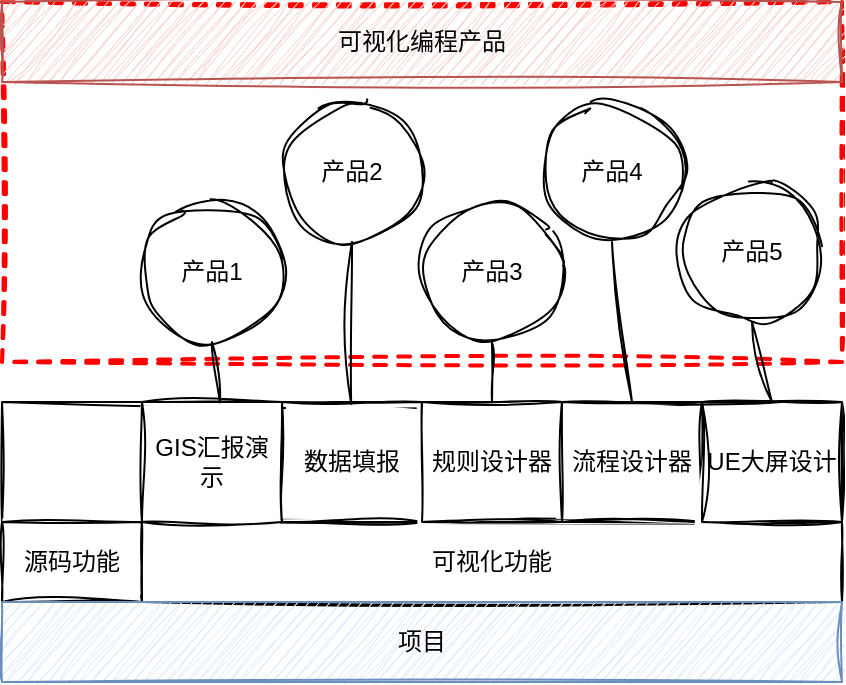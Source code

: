 <mxfile version="24.0.7" type="github">
  <diagram name="第 1 页" id="LhYoBNnIXYvUIdakrXG9">
    <mxGraphModel dx="1434" dy="790" grid="1" gridSize="10" guides="1" tooltips="1" connect="1" arrows="1" fold="1" page="1" pageScale="1" pageWidth="827" pageHeight="1169" math="0" shadow="0">
      <root>
        <mxCell id="0" />
        <mxCell id="1" parent="0" />
        <mxCell id="S3Cx6Kd6TKJNvWLihpOH-23" value="" style="rounded=0;whiteSpace=wrap;html=1;dashed=1;strokeWidth=2;strokeColor=#FF0000;fillColor=none;sketch=1;curveFitting=1;jiggle=2;" vertex="1" parent="1">
          <mxGeometry x="160" y="260" width="420" height="180" as="geometry" />
        </mxCell>
        <mxCell id="S3Cx6Kd6TKJNvWLihpOH-24" value="可视化编程产品" style="rounded=0;whiteSpace=wrap;html=1;strokeColor=#b85450;fillColor=#f8cecc;sketch=1;curveFitting=1;jiggle=2;" vertex="1" parent="1">
          <mxGeometry x="160" y="260" width="420" height="40" as="geometry" />
        </mxCell>
        <mxCell id="S3Cx6Kd6TKJNvWLihpOH-2" value="" style="rounded=0;whiteSpace=wrap;html=1;sketch=1;curveFitting=1;jiggle=2;" vertex="1" parent="1">
          <mxGeometry x="160" y="460" width="420" height="60" as="geometry" />
        </mxCell>
        <mxCell id="S3Cx6Kd6TKJNvWLihpOH-3" value="可视化功能" style="rounded=0;whiteSpace=wrap;html=1;sketch=1;curveFitting=1;jiggle=2;" vertex="1" parent="1">
          <mxGeometry x="230" y="520" width="350" height="40" as="geometry" />
        </mxCell>
        <mxCell id="S3Cx6Kd6TKJNvWLihpOH-5" value="GIS汇报演示" style="rounded=0;whiteSpace=wrap;html=1;sketch=1;curveFitting=1;jiggle=2;" vertex="1" parent="1">
          <mxGeometry x="230" y="460" width="70" height="60" as="geometry" />
        </mxCell>
        <mxCell id="S3Cx6Kd6TKJNvWLihpOH-6" value="数据填报" style="rounded=0;whiteSpace=wrap;html=1;sketch=1;curveFitting=1;jiggle=2;" vertex="1" parent="1">
          <mxGeometry x="300" y="460" width="70" height="60" as="geometry" />
        </mxCell>
        <mxCell id="S3Cx6Kd6TKJNvWLihpOH-7" value="规则设计器" style="rounded=0;whiteSpace=wrap;html=1;sketch=1;curveFitting=1;jiggle=2;" vertex="1" parent="1">
          <mxGeometry x="370" y="460" width="70" height="60" as="geometry" />
        </mxCell>
        <mxCell id="S3Cx6Kd6TKJNvWLihpOH-8" value="流程设计器" style="rounded=0;whiteSpace=wrap;html=1;sketch=1;curveFitting=1;jiggle=2;" vertex="1" parent="1">
          <mxGeometry x="440" y="460" width="70" height="60" as="geometry" />
        </mxCell>
        <mxCell id="S3Cx6Kd6TKJNvWLihpOH-9" value="UE大屏设计" style="rounded=0;whiteSpace=wrap;html=1;sketch=1;curveFitting=1;jiggle=2;" vertex="1" parent="1">
          <mxGeometry x="510" y="460" width="70" height="60" as="geometry" />
        </mxCell>
        <mxCell id="S3Cx6Kd6TKJNvWLihpOH-10" value="源码功能" style="rounded=0;whiteSpace=wrap;html=1;sketch=1;curveFitting=1;jiggle=2;" vertex="1" parent="1">
          <mxGeometry x="160" y="520" width="70" height="40" as="geometry" />
        </mxCell>
        <mxCell id="S3Cx6Kd6TKJNvWLihpOH-11" value="项目" style="rounded=0;whiteSpace=wrap;html=1;fillColor=#dae8fc;strokeColor=#6c8ebf;sketch=1;curveFitting=1;jiggle=2;" vertex="1" parent="1">
          <mxGeometry x="160" y="560" width="420" height="40" as="geometry" />
        </mxCell>
        <mxCell id="S3Cx6Kd6TKJNvWLihpOH-13" value="产品1" style="ellipse;whiteSpace=wrap;html=1;aspect=fixed;sketch=1;curveFitting=1;jiggle=2;" vertex="1" parent="1">
          <mxGeometry x="230" y="360" width="70" height="70" as="geometry" />
        </mxCell>
        <mxCell id="S3Cx6Kd6TKJNvWLihpOH-14" value="产品2" style="ellipse;whiteSpace=wrap;html=1;aspect=fixed;sketch=1;curveFitting=1;jiggle=2;" vertex="1" parent="1">
          <mxGeometry x="300" y="310" width="70" height="70" as="geometry" />
        </mxCell>
        <mxCell id="S3Cx6Kd6TKJNvWLihpOH-15" value="产品3" style="ellipse;whiteSpace=wrap;html=1;aspect=fixed;sketch=1;curveFitting=1;jiggle=2;" vertex="1" parent="1">
          <mxGeometry x="370" y="360" width="70" height="70" as="geometry" />
        </mxCell>
        <mxCell id="S3Cx6Kd6TKJNvWLihpOH-16" value="产品4" style="ellipse;whiteSpace=wrap;html=1;aspect=fixed;sketch=1;curveFitting=1;jiggle=2;" vertex="1" parent="1">
          <mxGeometry x="430" y="310" width="70" height="70" as="geometry" />
        </mxCell>
        <mxCell id="S3Cx6Kd6TKJNvWLihpOH-17" value="产品5" style="ellipse;whiteSpace=wrap;html=1;aspect=fixed;sketch=1;curveFitting=1;jiggle=2;" vertex="1" parent="1">
          <mxGeometry x="500" y="350" width="70" height="70" as="geometry" />
        </mxCell>
        <mxCell id="S3Cx6Kd6TKJNvWLihpOH-18" value="" style="endArrow=none;html=1;rounded=0;entryX=0.556;entryY=0.003;entryDx=0;entryDy=0;entryPerimeter=0;exitX=0.5;exitY=1;exitDx=0;exitDy=0;sketch=1;curveFitting=1;jiggle=2;" edge="1" parent="1" source="S3Cx6Kd6TKJNvWLihpOH-13" target="S3Cx6Kd6TKJNvWLihpOH-5">
          <mxGeometry width="50" height="50" relative="1" as="geometry">
            <mxPoint x="270" y="430" as="sourcePoint" />
            <mxPoint x="320" y="380" as="targetPoint" />
          </mxGeometry>
        </mxCell>
        <mxCell id="S3Cx6Kd6TKJNvWLihpOH-19" value="" style="endArrow=none;html=1;rounded=0;entryX=0.494;entryY=0.016;entryDx=0;entryDy=0;entryPerimeter=0;exitX=0.5;exitY=1;exitDx=0;exitDy=0;sketch=1;curveFitting=1;jiggle=2;" edge="1" parent="1" source="S3Cx6Kd6TKJNvWLihpOH-14" target="S3Cx6Kd6TKJNvWLihpOH-6">
          <mxGeometry width="50" height="50" relative="1" as="geometry">
            <mxPoint x="275" y="440" as="sourcePoint" />
            <mxPoint x="279" y="470" as="targetPoint" />
          </mxGeometry>
        </mxCell>
        <mxCell id="S3Cx6Kd6TKJNvWLihpOH-20" value="" style="endArrow=none;html=1;rounded=0;exitX=0.5;exitY=1;exitDx=0;exitDy=0;sketch=1;curveFitting=1;jiggle=2;" edge="1" parent="1" source="S3Cx6Kd6TKJNvWLihpOH-15">
          <mxGeometry width="50" height="50" relative="1" as="geometry">
            <mxPoint x="345" y="390" as="sourcePoint" />
            <mxPoint x="405" y="460" as="targetPoint" />
          </mxGeometry>
        </mxCell>
        <mxCell id="S3Cx6Kd6TKJNvWLihpOH-21" value="" style="endArrow=none;html=1;rounded=0;exitX=0.5;exitY=1;exitDx=0;exitDy=0;entryX=0.5;entryY=0;entryDx=0;entryDy=0;sketch=1;curveFitting=1;jiggle=2;" edge="1" parent="1" source="S3Cx6Kd6TKJNvWLihpOH-16" target="S3Cx6Kd6TKJNvWLihpOH-8">
          <mxGeometry width="50" height="50" relative="1" as="geometry">
            <mxPoint x="415" y="430" as="sourcePoint" />
            <mxPoint x="415" y="470" as="targetPoint" />
          </mxGeometry>
        </mxCell>
        <mxCell id="S3Cx6Kd6TKJNvWLihpOH-22" value="" style="endArrow=none;html=1;rounded=0;exitX=0.5;exitY=1;exitDx=0;exitDy=0;entryX=0.5;entryY=0;entryDx=0;entryDy=0;sketch=1;curveFitting=1;jiggle=2;" edge="1" parent="1" source="S3Cx6Kd6TKJNvWLihpOH-17" target="S3Cx6Kd6TKJNvWLihpOH-9">
          <mxGeometry width="50" height="50" relative="1" as="geometry">
            <mxPoint x="485" y="390" as="sourcePoint" />
            <mxPoint x="485" y="470" as="targetPoint" />
          </mxGeometry>
        </mxCell>
      </root>
    </mxGraphModel>
  </diagram>
</mxfile>
